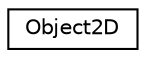 digraph "Graphical Class Hierarchy"
{
  edge [fontname="Helvetica",fontsize="10",labelfontname="Helvetica",labelfontsize="10"];
  node [fontname="Helvetica",fontsize="10",shape=record];
  rankdir="LR";
  Node1 [label="Object2D",height=0.2,width=0.4,color="black", fillcolor="white", style="filled",URL="$class_object2_d.html"];
}
